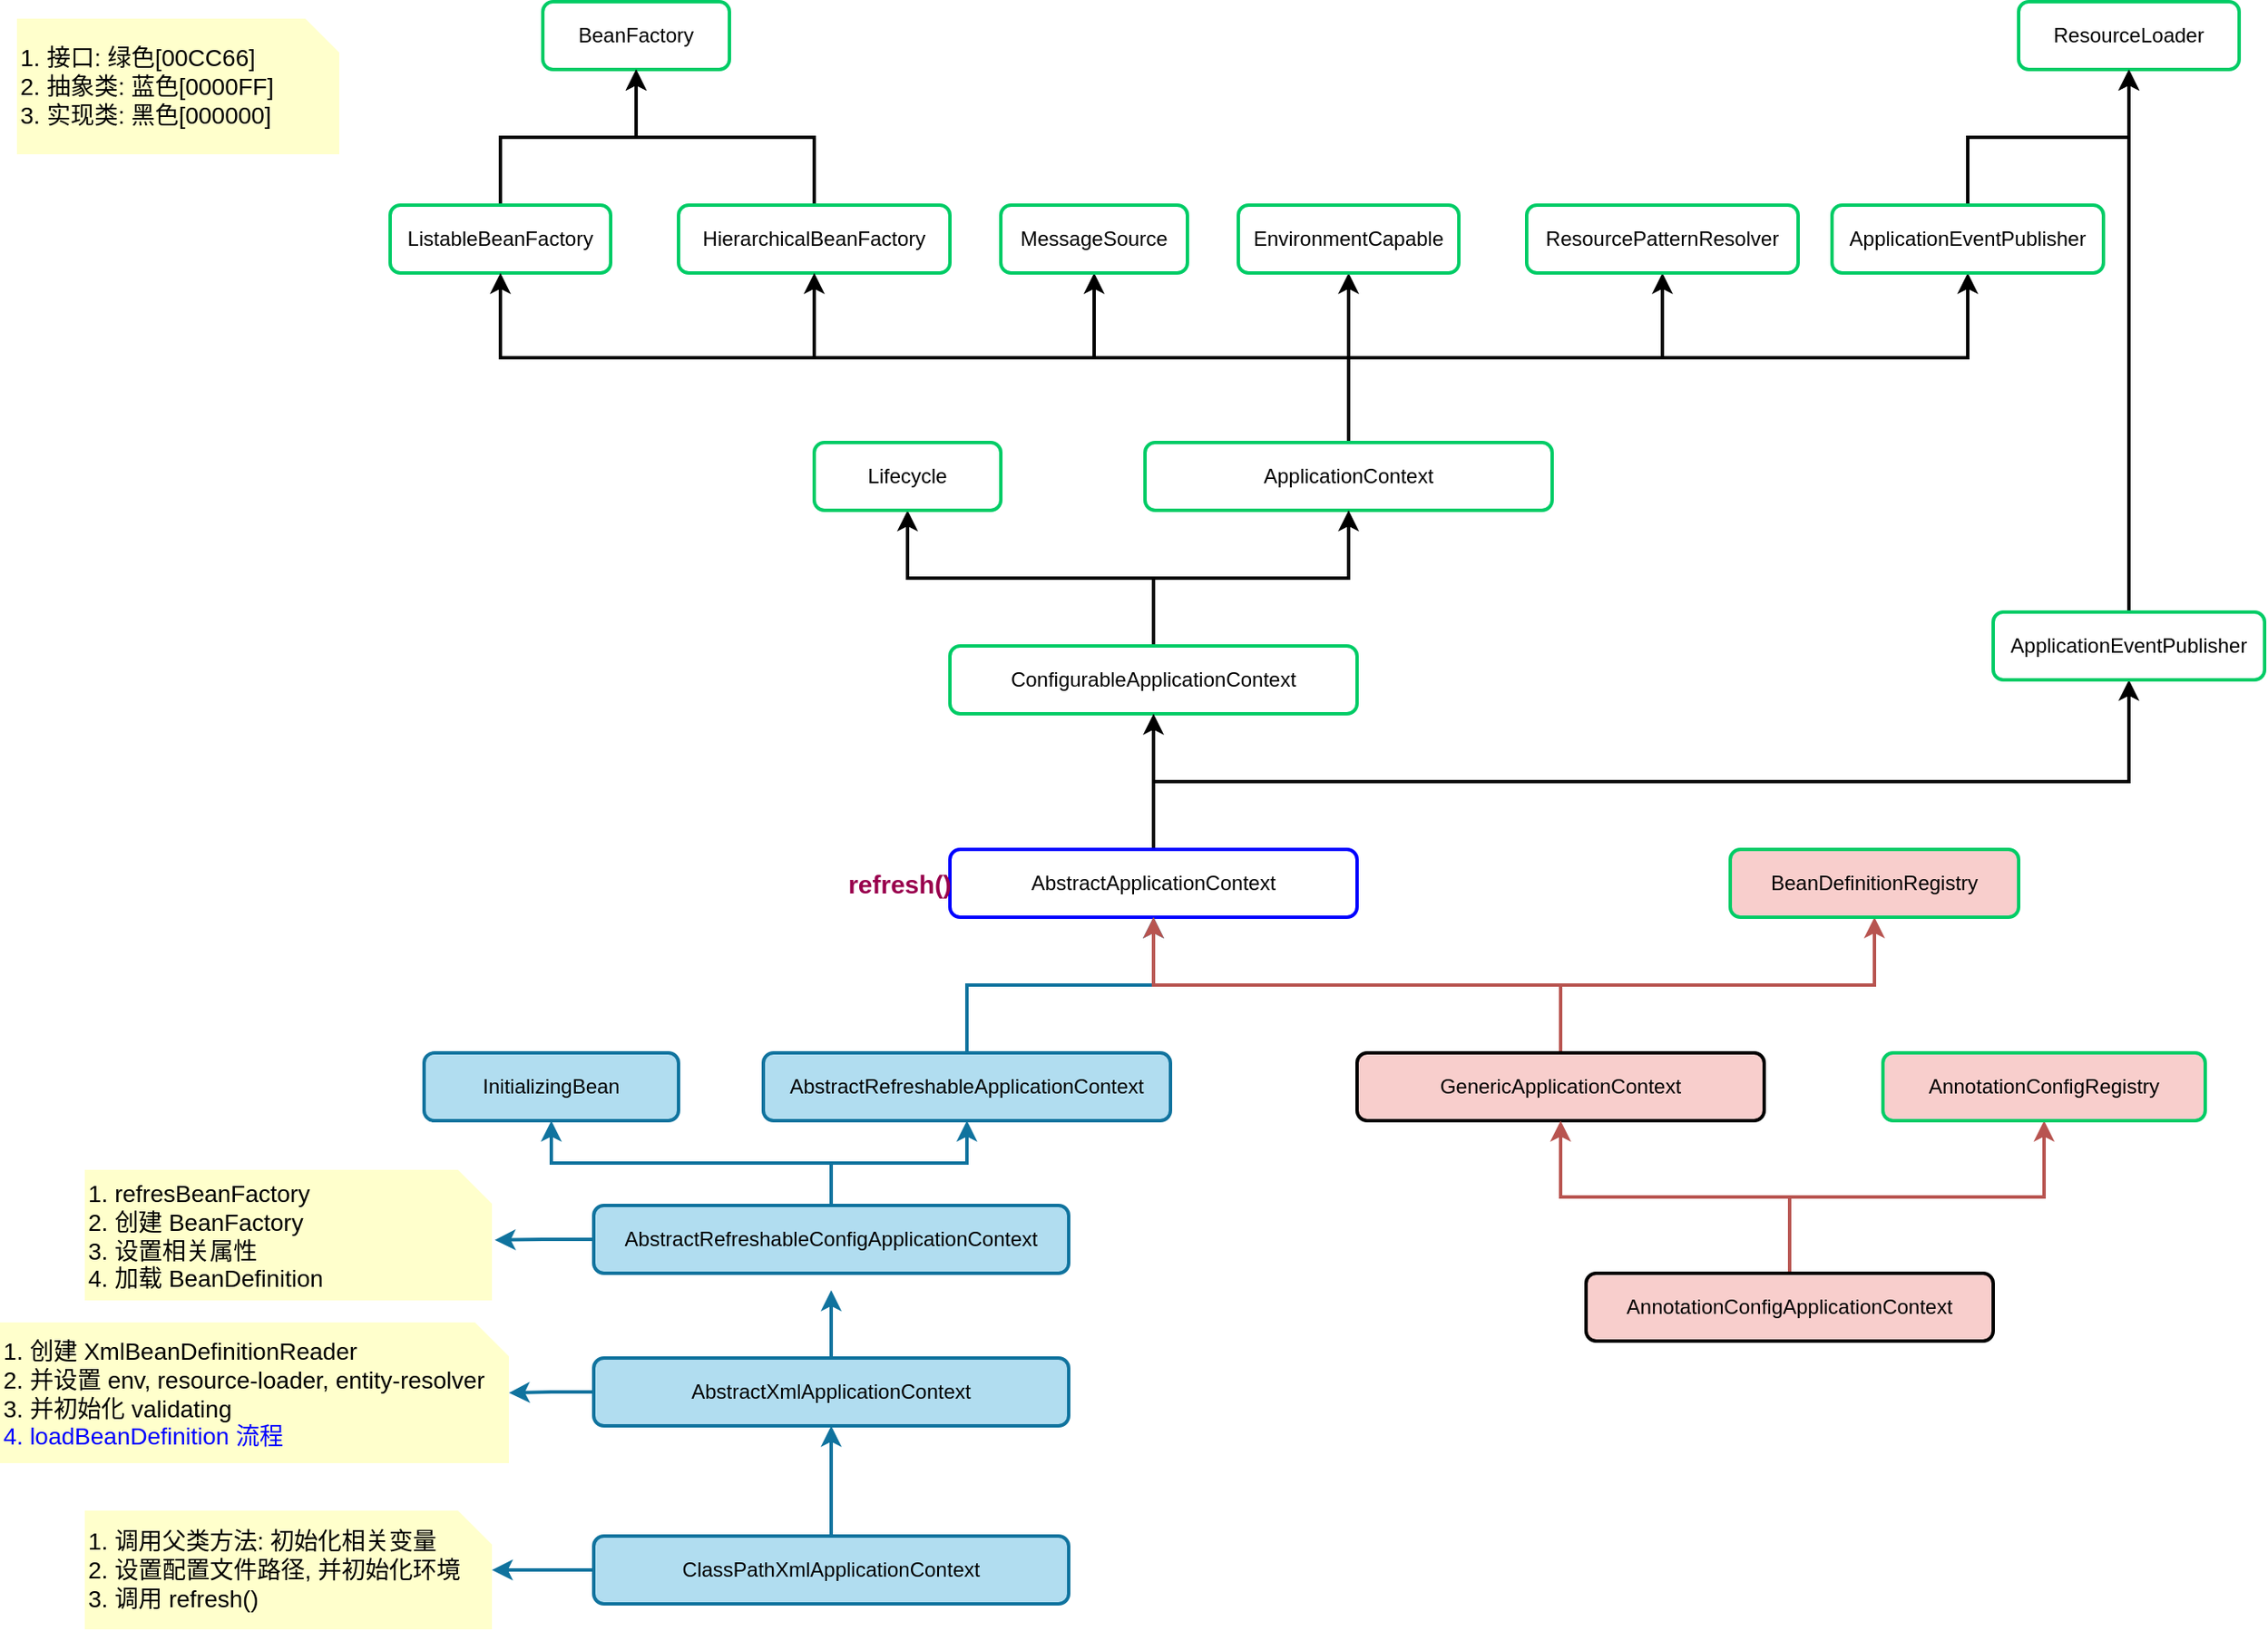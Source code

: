 <mxfile>
    <diagram id="mBYV9JXl2sah0ZzObBah" name="Page-1">
        <mxGraphModel dx="1942" dy="1131" grid="1" gridSize="10" guides="1" tooltips="1" connect="1" arrows="1" fold="1" page="1" pageScale="1" pageWidth="850" pageHeight="1100" math="0" shadow="0">
            <root>
                <mxCell id="0"/>
                <mxCell id="1" parent="0"/>
                <mxCell id="2" value="BeanFactory" style="rounded=1;whiteSpace=wrap;html=1;strokeWidth=2;strokeColor=#00CC66;" parent="1" vertex="1">
                    <mxGeometry x="380" y="30" width="110" height="40" as="geometry"/>
                </mxCell>
                <mxCell id="5" style="edgeStyle=orthogonalEdgeStyle;rounded=0;orthogonalLoop=1;jettySize=auto;html=1;entryX=0.5;entryY=1;entryDx=0;entryDy=0;strokeWidth=2;" parent="1" source="3" target="2" edge="1">
                    <mxGeometry relative="1" as="geometry"/>
                </mxCell>
                <mxCell id="3" value="ListableBeanFactory" style="rounded=1;whiteSpace=wrap;html=1;strokeWidth=2;strokeColor=#00CC66;" parent="1" vertex="1">
                    <mxGeometry x="290" y="150" width="130" height="40" as="geometry"/>
                </mxCell>
                <mxCell id="8" style="edgeStyle=orthogonalEdgeStyle;rounded=0;orthogonalLoop=1;jettySize=auto;html=1;entryX=0.5;entryY=1;entryDx=0;entryDy=0;strokeWidth=2;" parent="1" source="6" target="2" edge="1">
                    <mxGeometry relative="1" as="geometry"/>
                </mxCell>
                <mxCell id="6" value="HierarchicalBeanFactory" style="rounded=1;whiteSpace=wrap;html=1;strokeWidth=2;strokeColor=#00CC66;" parent="1" vertex="1">
                    <mxGeometry x="460" y="150" width="160" height="40" as="geometry"/>
                </mxCell>
                <mxCell id="11" style="edgeStyle=orthogonalEdgeStyle;rounded=0;orthogonalLoop=1;jettySize=auto;html=1;exitX=0.5;exitY=0;exitDx=0;exitDy=0;entryX=0.5;entryY=1;entryDx=0;entryDy=0;strokeWidth=2;" parent="1" source="9" target="6" edge="1">
                    <mxGeometry relative="1" as="geometry"/>
                </mxCell>
                <mxCell id="21" style="edgeStyle=orthogonalEdgeStyle;rounded=0;orthogonalLoop=1;jettySize=auto;html=1;exitX=0.5;exitY=0;exitDx=0;exitDy=0;entryX=0.5;entryY=1;entryDx=0;entryDy=0;strokeWidth=2;" parent="1" source="9" target="14" edge="1">
                    <mxGeometry relative="1" as="geometry"/>
                </mxCell>
                <mxCell id="23" style="edgeStyle=orthogonalEdgeStyle;rounded=0;orthogonalLoop=1;jettySize=auto;html=1;strokeWidth=2;" parent="1" source="9" target="13" edge="1">
                    <mxGeometry relative="1" as="geometry"/>
                </mxCell>
                <mxCell id="24" style="edgeStyle=orthogonalEdgeStyle;rounded=0;orthogonalLoop=1;jettySize=auto;html=1;entryX=0.5;entryY=1;entryDx=0;entryDy=0;strokeWidth=2;" parent="1" source="9" target="12" edge="1">
                    <mxGeometry relative="1" as="geometry"/>
                </mxCell>
                <mxCell id="26" style="edgeStyle=orthogonalEdgeStyle;rounded=0;orthogonalLoop=1;jettySize=auto;html=1;strokeWidth=2;exitX=0.5;exitY=0;exitDx=0;exitDy=0;" parent="1" source="9" target="15" edge="1">
                    <mxGeometry relative="1" as="geometry"/>
                </mxCell>
                <mxCell id="27" style="edgeStyle=orthogonalEdgeStyle;rounded=0;orthogonalLoop=1;jettySize=auto;html=1;strokeWidth=2;exitX=0.5;exitY=0;exitDx=0;exitDy=0;exitPerimeter=0;" parent="1" source="9" target="3" edge="1">
                    <mxGeometry relative="1" as="geometry"/>
                </mxCell>
                <mxCell id="9" value="ApplicationContext" style="rounded=1;whiteSpace=wrap;html=1;strokeWidth=2;strokeColor=#00CC66;" parent="1" vertex="1">
                    <mxGeometry x="735" y="290" width="240" height="40" as="geometry"/>
                </mxCell>
                <mxCell id="12" value="MessageSource" style="rounded=1;whiteSpace=wrap;html=1;strokeWidth=2;strokeColor=#00CC66;" parent="1" vertex="1">
                    <mxGeometry x="650" y="150" width="110" height="40" as="geometry"/>
                </mxCell>
                <mxCell id="13" value="EnvironmentCapable" style="rounded=1;whiteSpace=wrap;html=1;strokeWidth=2;strokeColor=#00CC66;" parent="1" vertex="1">
                    <mxGeometry x="790" y="150" width="130" height="40" as="geometry"/>
                </mxCell>
                <mxCell id="14" value="ResourcePatternResolver" style="rounded=1;whiteSpace=wrap;html=1;strokeWidth=2;strokeColor=#00CC66;" parent="1" vertex="1">
                    <mxGeometry x="960" y="150" width="160" height="40" as="geometry"/>
                </mxCell>
                <mxCell id="18" style="edgeStyle=orthogonalEdgeStyle;rounded=0;orthogonalLoop=1;jettySize=auto;html=1;entryX=0.5;entryY=1;entryDx=0;entryDy=0;strokeWidth=2;" parent="1" source="15" target="17" edge="1">
                    <mxGeometry relative="1" as="geometry"/>
                </mxCell>
                <mxCell id="15" value="ApplicationEventPublisher" style="rounded=1;whiteSpace=wrap;html=1;strokeWidth=2;strokeColor=#00CC66;" parent="1" vertex="1">
                    <mxGeometry x="1140" y="150" width="160" height="40" as="geometry"/>
                </mxCell>
                <mxCell id="17" value="ResourceLoader" style="rounded=1;whiteSpace=wrap;html=1;strokeWidth=2;strokeColor=#00CC66;" parent="1" vertex="1">
                    <mxGeometry x="1250" y="30" width="130" height="40" as="geometry"/>
                </mxCell>
                <mxCell id="31" style="edgeStyle=orthogonalEdgeStyle;rounded=0;orthogonalLoop=1;jettySize=auto;html=1;entryX=0.5;entryY=1;entryDx=0;entryDy=0;strokeWidth=2;" parent="1" source="28" target="30" edge="1">
                    <mxGeometry relative="1" as="geometry"/>
                </mxCell>
                <mxCell id="32" style="edgeStyle=orthogonalEdgeStyle;rounded=0;orthogonalLoop=1;jettySize=auto;html=1;entryX=0.5;entryY=1;entryDx=0;entryDy=0;strokeWidth=2;" parent="1" source="28" target="9" edge="1">
                    <mxGeometry relative="1" as="geometry"/>
                </mxCell>
                <mxCell id="28" value="ConfigurableApplicationContext" style="rounded=1;whiteSpace=wrap;html=1;strokeWidth=2;strokeColor=#00CC66;" parent="1" vertex="1">
                    <mxGeometry x="620" y="410" width="240" height="40" as="geometry"/>
                </mxCell>
                <mxCell id="30" value="Lifecycle" style="rounded=1;whiteSpace=wrap;html=1;strokeWidth=2;strokeColor=#00CC66;" parent="1" vertex="1">
                    <mxGeometry x="540" y="290" width="110" height="40" as="geometry"/>
                </mxCell>
                <mxCell id="34" style="edgeStyle=orthogonalEdgeStyle;rounded=0;orthogonalLoop=1;jettySize=auto;html=1;strokeWidth=2;" parent="1" source="33" target="28" edge="1">
                    <mxGeometry relative="1" as="geometry"/>
                </mxCell>
                <mxCell id="38" style="edgeStyle=orthogonalEdgeStyle;rounded=0;orthogonalLoop=1;jettySize=auto;html=1;strokeWidth=2;exitX=0.5;exitY=0;exitDx=0;exitDy=0;" parent="1" source="33" target="35" edge="1">
                    <mxGeometry relative="1" as="geometry">
                        <Array as="points">
                            <mxPoint x="740" y="490"/>
                            <mxPoint x="1315" y="490"/>
                        </Array>
                    </mxGeometry>
                </mxCell>
                <mxCell id="33" value="AbstractApplicationContext" style="rounded=1;whiteSpace=wrap;html=1;strokeWidth=2;strokeColor=#0000FF;" parent="1" vertex="1">
                    <mxGeometry x="620" y="530" width="240" height="40" as="geometry"/>
                </mxCell>
                <mxCell id="37" style="edgeStyle=orthogonalEdgeStyle;rounded=0;orthogonalLoop=1;jettySize=auto;html=1;entryX=0.5;entryY=1;entryDx=0;entryDy=0;strokeWidth=2;" parent="1" source="35" target="17" edge="1">
                    <mxGeometry relative="1" as="geometry"/>
                </mxCell>
                <mxCell id="35" value="ApplicationEventPublisher" style="rounded=1;whiteSpace=wrap;html=1;strokeWidth=2;strokeColor=#00CC66;" parent="1" vertex="1">
                    <mxGeometry x="1235" y="390" width="160" height="40" as="geometry"/>
                </mxCell>
                <mxCell id="44" style="edgeStyle=orthogonalEdgeStyle;rounded=0;orthogonalLoop=1;jettySize=auto;html=1;entryX=0.5;entryY=1;entryDx=0;entryDy=0;strokeWidth=2;fillColor=#b1ddf0;strokeColor=#10739e;" edge="1" parent="1" source="39" target="33">
                    <mxGeometry relative="1" as="geometry"/>
                </mxCell>
                <mxCell id="39" value="AbstractRefreshableApplicationContext" style="rounded=1;whiteSpace=wrap;html=1;strokeWidth=2;fillColor=#b1ddf0;strokeColor=#10739e;" parent="1" vertex="1">
                    <mxGeometry x="510" y="650" width="240" height="40" as="geometry"/>
                </mxCell>
                <mxCell id="46" style="edgeStyle=orthogonalEdgeStyle;rounded=0;orthogonalLoop=1;jettySize=auto;html=1;strokeWidth=2;fillColor=#b1ddf0;strokeColor=#10739e;" edge="1" parent="1" source="40" target="39">
                    <mxGeometry relative="1" as="geometry"/>
                </mxCell>
                <mxCell id="47" style="edgeStyle=orthogonalEdgeStyle;rounded=0;orthogonalLoop=1;jettySize=auto;html=1;exitX=0.5;exitY=0;exitDx=0;exitDy=0;entryX=0.5;entryY=1;entryDx=0;entryDy=0;strokeWidth=2;fillColor=#b1ddf0;strokeColor=#10739e;" edge="1" parent="1" source="40" target="41">
                    <mxGeometry relative="1" as="geometry"/>
                </mxCell>
                <mxCell id="69" value="" style="edgeStyle=orthogonalEdgeStyle;rounded=0;orthogonalLoop=1;jettySize=auto;html=1;strokeWidth=2;entryX=1.007;entryY=0.538;entryDx=0;entryDy=0;entryPerimeter=0;fillColor=#b1ddf0;strokeColor=#10739e;" edge="1" parent="1" source="40" target="70">
                    <mxGeometry relative="1" as="geometry">
                        <mxPoint x="330" y="760" as="targetPoint"/>
                    </mxGeometry>
                </mxCell>
                <mxCell id="40" value="AbstractRefreshableConfigApplicationContext" style="rounded=1;whiteSpace=wrap;html=1;strokeWidth=2;fillColor=#b1ddf0;strokeColor=#10739e;" vertex="1" parent="1">
                    <mxGeometry x="410" y="740" width="280" height="40" as="geometry"/>
                </mxCell>
                <mxCell id="41" value="InitializingBean" style="rounded=1;whiteSpace=wrap;html=1;strokeWidth=2;fillColor=#b1ddf0;strokeColor=#10739e;" vertex="1" parent="1">
                    <mxGeometry x="310" y="650" width="150" height="40" as="geometry"/>
                </mxCell>
                <mxCell id="48" style="edgeStyle=orthogonalEdgeStyle;rounded=0;orthogonalLoop=1;jettySize=auto;html=1;entryX=0.5;entryY=1;entryDx=0;entryDy=0;strokeWidth=2;fillColor=#b1ddf0;strokeColor=#10739e;" edge="1" parent="1" source="42">
                    <mxGeometry relative="1" as="geometry">
                        <mxPoint x="550" y="790" as="targetPoint"/>
                    </mxGeometry>
                </mxCell>
                <mxCell id="74" style="edgeStyle=orthogonalEdgeStyle;rounded=0;orthogonalLoop=1;jettySize=auto;html=1;strokeWidth=2;fillColor=#b1ddf0;strokeColor=#10739e;" edge="1" parent="1" source="42" target="72">
                    <mxGeometry relative="1" as="geometry"/>
                </mxCell>
                <mxCell id="42" value="AbstractXmlApplicationContext" style="rounded=1;whiteSpace=wrap;html=1;strokeWidth=2;fillColor=#b1ddf0;strokeColor=#10739e;" vertex="1" parent="1">
                    <mxGeometry x="410" y="830" width="280" height="40" as="geometry"/>
                </mxCell>
                <mxCell id="49" style="edgeStyle=orthogonalEdgeStyle;rounded=0;orthogonalLoop=1;jettySize=auto;html=1;strokeWidth=2;fillColor=#b1ddf0;strokeColor=#10739e;" edge="1" parent="1" source="43" target="42">
                    <mxGeometry relative="1" as="geometry"/>
                </mxCell>
                <mxCell id="62" style="edgeStyle=orthogonalEdgeStyle;rounded=0;orthogonalLoop=1;jettySize=auto;html=1;strokeWidth=2;fillColor=#b1ddf0;strokeColor=#10739e;" edge="1" parent="1" source="43" target="61">
                    <mxGeometry relative="1" as="geometry"/>
                </mxCell>
                <mxCell id="43" value="ClassPathXmlApplicationContext" style="rounded=1;whiteSpace=wrap;html=1;strokeWidth=2;fillColor=#b1ddf0;strokeColor=#10739e;" vertex="1" parent="1">
                    <mxGeometry x="410" y="935" width="280" height="40" as="geometry"/>
                </mxCell>
                <mxCell id="50" value="&lt;b&gt;&lt;font color=&quot;#99004d&quot; style=&quot;font-size: 15px&quot;&gt;refresh()&lt;/font&gt;&lt;/b&gt;" style="text;html=1;align=center;verticalAlign=middle;resizable=0;points=[];autosize=1;strokeColor=none;strokeWidth=2;" vertex="1" parent="1">
                    <mxGeometry x="550" y="540" width="80" height="20" as="geometry"/>
                </mxCell>
                <mxCell id="52" style="edgeStyle=orthogonalEdgeStyle;rounded=0;orthogonalLoop=1;jettySize=auto;html=1;entryX=0.5;entryY=1;entryDx=0;entryDy=0;strokeWidth=2;fillColor=#f8cecc;strokeColor=#b85450;" edge="1" parent="1" source="51" target="33">
                    <mxGeometry relative="1" as="geometry"/>
                </mxCell>
                <mxCell id="54" style="edgeStyle=orthogonalEdgeStyle;rounded=0;orthogonalLoop=1;jettySize=auto;html=1;entryX=0.5;entryY=1;entryDx=0;entryDy=0;strokeWidth=2;fillColor=#f8cecc;strokeColor=#b85450;" edge="1" parent="1" source="51" target="53">
                    <mxGeometry relative="1" as="geometry"/>
                </mxCell>
                <mxCell id="51" value="GenericApplicationContext" style="rounded=1;whiteSpace=wrap;html=1;strokeWidth=2;fillColor=#f8cecc;" vertex="1" parent="1">
                    <mxGeometry x="860" y="650" width="240" height="40" as="geometry"/>
                </mxCell>
                <mxCell id="53" value="BeanDefinitionRegistry" style="rounded=1;whiteSpace=wrap;html=1;strokeWidth=2;fillColor=#f8cecc;strokeColor=#00CC66;" vertex="1" parent="1">
                    <mxGeometry x="1080" y="530" width="170" height="40" as="geometry"/>
                </mxCell>
                <mxCell id="57" style="edgeStyle=orthogonalEdgeStyle;rounded=0;orthogonalLoop=1;jettySize=auto;html=1;strokeWidth=2;fillColor=#f8cecc;strokeColor=#b85450;" edge="1" parent="1" source="55" target="51">
                    <mxGeometry relative="1" as="geometry"/>
                </mxCell>
                <mxCell id="58" style="edgeStyle=orthogonalEdgeStyle;rounded=0;orthogonalLoop=1;jettySize=auto;html=1;entryX=0.5;entryY=1;entryDx=0;entryDy=0;strokeWidth=2;fillColor=#f8cecc;strokeColor=#b85450;" edge="1" parent="1" source="55" target="56">
                    <mxGeometry relative="1" as="geometry"/>
                </mxCell>
                <mxCell id="55" value="AnnotationConfigApplicationContext" style="rounded=1;whiteSpace=wrap;html=1;strokeWidth=2;fillColor=#f8cecc;" vertex="1" parent="1">
                    <mxGeometry x="995" y="780" width="240" height="40" as="geometry"/>
                </mxCell>
                <mxCell id="56" value="AnnotationConfigRegistry" style="rounded=1;whiteSpace=wrap;html=1;strokeWidth=2;fillColor=#f8cecc;strokeColor=#00CC66;" vertex="1" parent="1">
                    <mxGeometry x="1170" y="650" width="190" height="40" as="geometry"/>
                </mxCell>
                <mxCell id="61" value="1. 调用父类方法: 初始化相关变量&lt;br&gt;2. 设置配置文件路径, 并初始化环境&lt;br&gt;3. 调用 refresh()&amp;nbsp;" style="shape=note;strokeWidth=1;fontSize=14;size=20;whiteSpace=wrap;html=1;align=left;fillColor=#FFFFCC;strokeColor=none;" vertex="1" parent="1">
                    <mxGeometry x="110" y="920" width="240" height="70" as="geometry"/>
                </mxCell>
                <mxCell id="63" value="1. 接口: 绿色[00CC66]&lt;br&gt;2. 抽象类: 蓝色[0000FF]&amp;nbsp;&lt;br&gt;3. 实现类: 黑色[000000]" style="shape=note;strokeWidth=1;fontSize=14;size=20;whiteSpace=wrap;html=1;align=left;fillColor=#FFFFCC;strokeColor=none;" vertex="1" parent="1">
                    <mxGeometry x="70" y="40" width="190" height="80" as="geometry"/>
                </mxCell>
                <mxCell id="70" value="1. refresBeanFactory&lt;br&gt;2. 创建 BeanFactory&lt;br&gt;3. 设置相关属性&lt;br&gt;4. 加载 BeanDefinition" style="shape=note;strokeWidth=1;fontSize=14;size=20;whiteSpace=wrap;html=1;align=left;fillColor=#FFFFCC;strokeColor=none;" vertex="1" parent="1">
                    <mxGeometry x="110" y="719" width="240" height="77" as="geometry"/>
                </mxCell>
                <mxCell id="72" value="1. 创建 XmlBeanDefinitionReader&lt;br&gt;2. 并设置 env, resource-loader, entity-resolver&lt;br&gt;3. 并初始化 validating&lt;br&gt;&lt;font color=&quot;#0000ff&quot;&gt;4. loadBeanDefinition 流程&lt;/font&gt;" style="shape=note;strokeWidth=1;fontSize=14;size=20;whiteSpace=wrap;html=1;align=left;fillColor=#FFFFCC;strokeColor=none;" vertex="1" parent="1">
                    <mxGeometry x="60" y="809" width="300" height="83" as="geometry"/>
                </mxCell>
            </root>
        </mxGraphModel>
    </diagram>
</mxfile>

